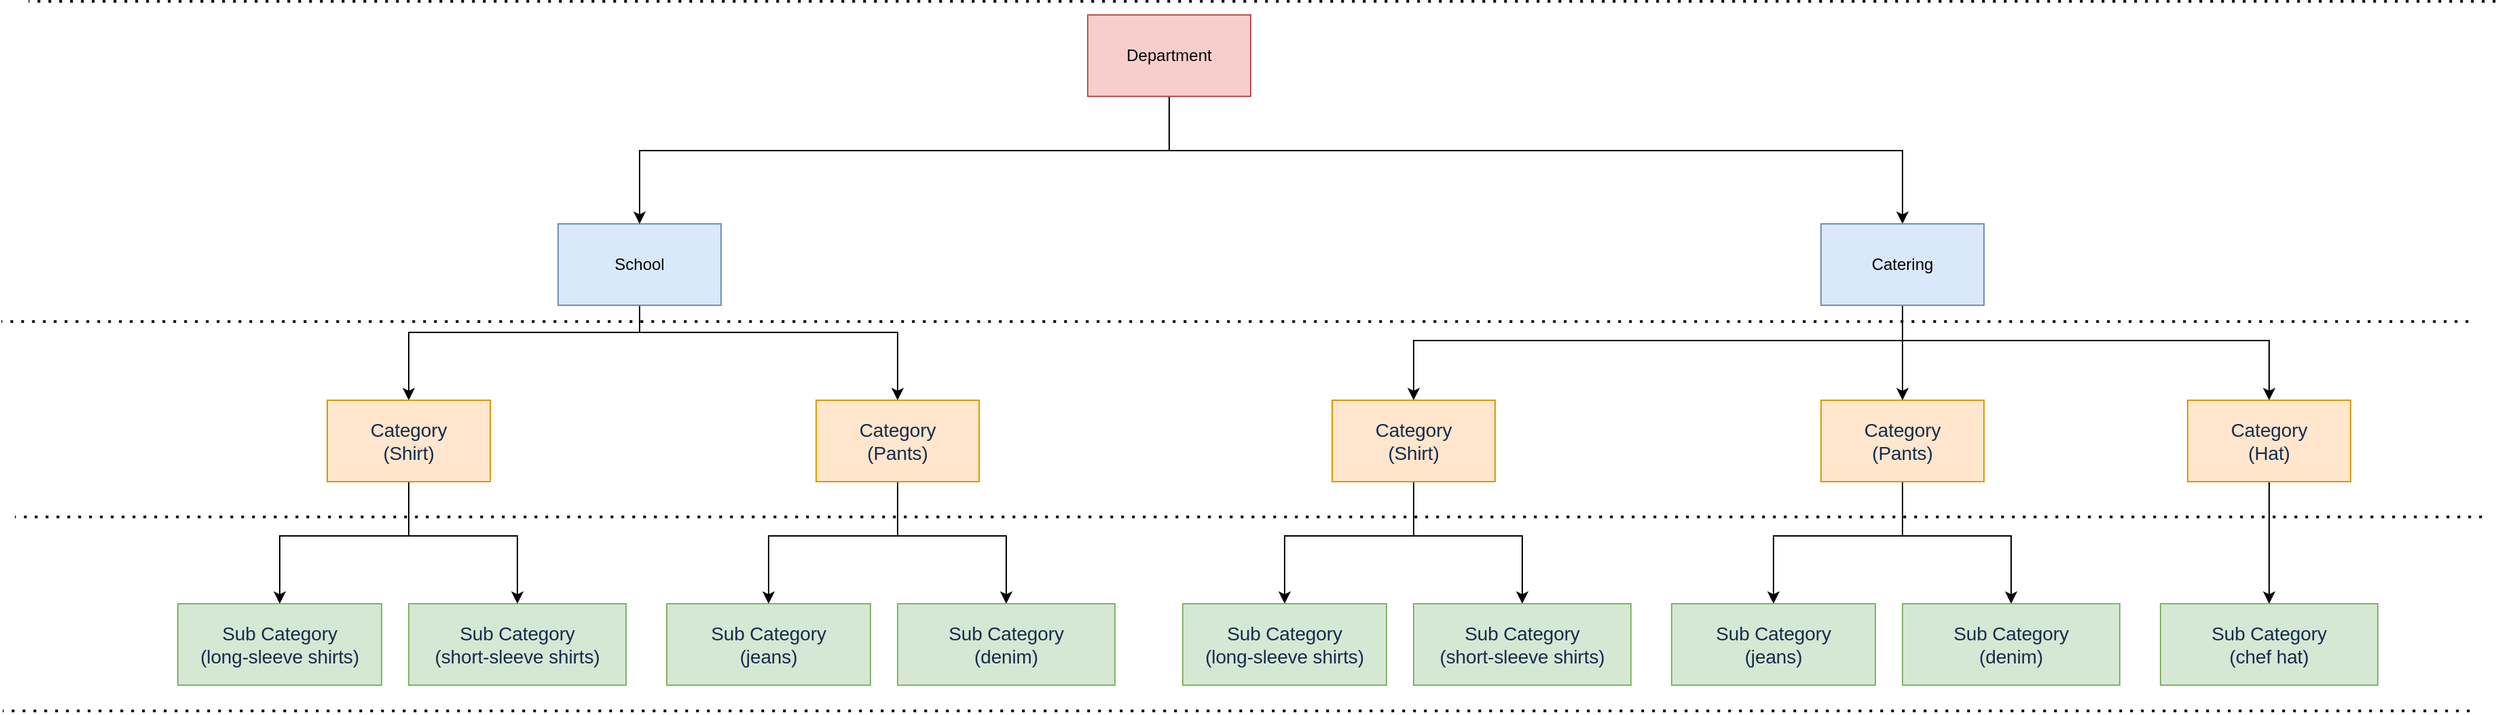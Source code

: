 <mxfile version="13.10.8" type="github"><diagram id="kZ589GfI8IOblIOJ8spm" name="Page-1"><mxGraphModel dx="2404" dy="1023" grid="1" gridSize="10" guides="1" tooltips="1" connect="1" arrows="1" fold="1" page="1" pageScale="1" pageWidth="827" pageHeight="1169" math="0" shadow="0"><root><mxCell id="0"/><mxCell id="1" parent="0"/><mxCell id="fBwYv_W975imU2rZhpQj-3" value="" style="edgeStyle=orthogonalEdgeStyle;rounded=0;orthogonalLoop=1;jettySize=auto;html=1;" edge="1" parent="1" source="fBwYv_W975imU2rZhpQj-1" target="fBwYv_W975imU2rZhpQj-2"><mxGeometry relative="1" as="geometry"><Array as="points"><mxPoint x="210" y="494"/><mxPoint x="40" y="494"/></Array></mxGeometry></mxCell><mxCell id="fBwYv_W975imU2rZhpQj-14" style="edgeStyle=orthogonalEdgeStyle;rounded=0;orthogonalLoop=1;jettySize=auto;html=1;entryX=0.5;entryY=0;entryDx=0;entryDy=0;" edge="1" parent="1" source="fBwYv_W975imU2rZhpQj-1" target="fBwYv_W975imU2rZhpQj-11"><mxGeometry relative="1" as="geometry"><Array as="points"><mxPoint x="210" y="494"/><mxPoint x="400" y="494"/></Array></mxGeometry></mxCell><mxCell id="fBwYv_W975imU2rZhpQj-1" value="School" style="rounded=0;whiteSpace=wrap;html=1;fillColor=#dae8fc;strokeColor=#6c8ebf;" vertex="1" parent="1"><mxGeometry x="150" y="414" width="120" height="60" as="geometry"/></mxCell><mxCell id="fBwYv_W975imU2rZhpQj-5" value="" style="edgeStyle=orthogonalEdgeStyle;rounded=0;orthogonalLoop=1;jettySize=auto;html=1;exitX=0.5;exitY=1;exitDx=0;exitDy=0;" edge="1" parent="1" source="fBwYv_W975imU2rZhpQj-2" target="fBwYv_W975imU2rZhpQj-4"><mxGeometry relative="1" as="geometry"><mxPoint x="140" y="614" as="sourcePoint"/><Array as="points"><mxPoint x="40" y="644"/><mxPoint x="-55" y="644"/></Array></mxGeometry></mxCell><mxCell id="fBwYv_W975imU2rZhpQj-7" style="edgeStyle=orthogonalEdgeStyle;rounded=0;orthogonalLoop=1;jettySize=auto;html=1;" edge="1" parent="1" source="fBwYv_W975imU2rZhpQj-2" target="fBwYv_W975imU2rZhpQj-8"><mxGeometry relative="1" as="geometry"><mxPoint x="80" y="744" as="targetPoint"/><Array as="points"><mxPoint x="40" y="644"/><mxPoint x="120" y="644"/></Array></mxGeometry></mxCell><mxCell id="fBwYv_W975imU2rZhpQj-2" value="&lt;span style=&quot;color: rgb(23 , 43 , 77) ; font-size: 14px ; letter-spacing: -0.07px&quot;&gt;Category&lt;br&gt;(Shirt)&lt;br&gt;&lt;/span&gt;" style="rounded=0;whiteSpace=wrap;html=1;fillColor=#ffe6cc;strokeColor=#d79b00;" vertex="1" parent="1"><mxGeometry x="-20" y="544" width="120" height="60" as="geometry"/></mxCell><mxCell id="fBwYv_W975imU2rZhpQj-4" value="&lt;font color=&quot;#172b4d&quot;&gt;&lt;span style=&quot;font-size: 14px ; letter-spacing: -0.07px&quot;&gt;Sub Category&lt;/span&gt;&lt;/font&gt;&lt;br&gt;&lt;font color=&quot;#172b4d&quot;&gt;&lt;span style=&quot;font-size: 14px ; letter-spacing: -0.07px&quot;&gt;(long-sleeve shirts)&lt;/span&gt;&lt;/font&gt;" style="rounded=0;whiteSpace=wrap;html=1;fillColor=#d5e8d4;strokeColor=#82b366;" vertex="1" parent="1"><mxGeometry x="-130" y="694" width="150" height="60" as="geometry"/></mxCell><mxCell id="fBwYv_W975imU2rZhpQj-8" value="&lt;font color=&quot;#172b4d&quot;&gt;&lt;span style=&quot;font-size: 14px ; letter-spacing: -0.07px&quot;&gt;Sub Category&lt;/span&gt;&lt;/font&gt;&lt;br&gt;&lt;font color=&quot;#172b4d&quot;&gt;&lt;span style=&quot;font-size: 14px ; letter-spacing: -0.07px&quot;&gt;(short-sleeve shirts)&lt;/span&gt;&lt;/font&gt;" style="rounded=0;whiteSpace=wrap;html=1;fillColor=#d5e8d4;strokeColor=#82b366;" vertex="1" parent="1"><mxGeometry x="40" y="694" width="160" height="60" as="geometry"/></mxCell><mxCell id="fBwYv_W975imU2rZhpQj-9" value="" style="edgeStyle=orthogonalEdgeStyle;rounded=0;orthogonalLoop=1;jettySize=auto;html=1;exitX=0.5;exitY=1;exitDx=0;exitDy=0;" edge="1" parent="1" source="fBwYv_W975imU2rZhpQj-11" target="fBwYv_W975imU2rZhpQj-12"><mxGeometry relative="1" as="geometry"><mxPoint x="500" y="614" as="sourcePoint"/><Array as="points"><mxPoint x="400" y="644"/><mxPoint x="305" y="644"/></Array></mxGeometry></mxCell><mxCell id="fBwYv_W975imU2rZhpQj-10" style="edgeStyle=orthogonalEdgeStyle;rounded=0;orthogonalLoop=1;jettySize=auto;html=1;" edge="1" parent="1" source="fBwYv_W975imU2rZhpQj-11" target="fBwYv_W975imU2rZhpQj-13"><mxGeometry relative="1" as="geometry"><mxPoint x="440" y="744" as="targetPoint"/><Array as="points"><mxPoint x="400" y="644"/><mxPoint x="480" y="644"/></Array></mxGeometry></mxCell><mxCell id="fBwYv_W975imU2rZhpQj-11" value="&lt;font color=&quot;#172b4d&quot;&gt;&lt;span style=&quot;font-size: 14px ; letter-spacing: -0.07px&quot;&gt;Category&lt;/span&gt;&lt;/font&gt;&lt;br&gt;&lt;font color=&quot;#172b4d&quot;&gt;&lt;span style=&quot;font-size: 14px ; letter-spacing: -0.07px&quot;&gt;(Pants)&lt;/span&gt;&lt;/font&gt;" style="rounded=0;whiteSpace=wrap;html=1;fillColor=#ffe6cc;strokeColor=#d79b00;" vertex="1" parent="1"><mxGeometry x="340" y="544" width="120" height="60" as="geometry"/></mxCell><mxCell id="fBwYv_W975imU2rZhpQj-12" value="&lt;font color=&quot;#172b4d&quot;&gt;&lt;span style=&quot;font-size: 14px ; letter-spacing: -0.07px&quot;&gt;Sub Category&lt;/span&gt;&lt;/font&gt;&lt;br&gt;&lt;font color=&quot;#172b4d&quot;&gt;&lt;span style=&quot;font-size: 14px ; letter-spacing: -0.07px&quot;&gt;(jeans&lt;/span&gt;&lt;span style=&quot;font-size: 14px ; letter-spacing: -0.07px&quot;&gt;)&lt;/span&gt;&lt;/font&gt;" style="rounded=0;whiteSpace=wrap;html=1;fillColor=#d5e8d4;strokeColor=#82b366;" vertex="1" parent="1"><mxGeometry x="230" y="694" width="150" height="60" as="geometry"/></mxCell><mxCell id="fBwYv_W975imU2rZhpQj-13" value="&lt;font color=&quot;#172b4d&quot;&gt;&lt;span style=&quot;font-size: 14px ; letter-spacing: -0.07px&quot;&gt;Sub Category&lt;/span&gt;&lt;/font&gt;&lt;br&gt;&lt;font color=&quot;#172b4d&quot;&gt;&lt;span style=&quot;font-size: 14px ; letter-spacing: -0.07px&quot;&gt;(denim&lt;/span&gt;&lt;span style=&quot;font-size: 14px ; letter-spacing: -0.07px&quot;&gt;)&lt;/span&gt;&lt;/font&gt;" style="rounded=0;whiteSpace=wrap;html=1;fillColor=#d5e8d4;strokeColor=#82b366;" vertex="1" parent="1"><mxGeometry x="400" y="694" width="160" height="60" as="geometry"/></mxCell><mxCell id="fBwYv_W975imU2rZhpQj-30" style="edgeStyle=orthogonalEdgeStyle;rounded=0;orthogonalLoop=1;jettySize=auto;html=1;" edge="1" parent="1" source="fBwYv_W975imU2rZhpQj-16" target="fBwYv_W975imU2rZhpQj-1"><mxGeometry relative="1" as="geometry"><Array as="points"><mxPoint x="600" y="360"/><mxPoint x="210" y="360"/></Array></mxGeometry></mxCell><mxCell id="fBwYv_W975imU2rZhpQj-31" style="edgeStyle=orthogonalEdgeStyle;rounded=0;orthogonalLoop=1;jettySize=auto;html=1;" edge="1" parent="1" source="fBwYv_W975imU2rZhpQj-16" target="fBwYv_W975imU2rZhpQj-19"><mxGeometry relative="1" as="geometry"><Array as="points"><mxPoint x="600" y="360"/><mxPoint x="1140" y="360"/></Array></mxGeometry></mxCell><mxCell id="fBwYv_W975imU2rZhpQj-16" value="Department" style="rounded=0;whiteSpace=wrap;html=1;fillColor=#f8cecc;strokeColor=#b85450;" vertex="1" parent="1"><mxGeometry x="540" y="260" width="120" height="60" as="geometry"/></mxCell><mxCell id="fBwYv_W975imU2rZhpQj-18" style="edgeStyle=orthogonalEdgeStyle;rounded=0;orthogonalLoop=1;jettySize=auto;html=1;entryX=0.5;entryY=0;entryDx=0;entryDy=0;exitX=0.5;exitY=1;exitDx=0;exitDy=0;" edge="1" parent="1" source="fBwYv_W975imU2rZhpQj-19" target="fBwYv_W975imU2rZhpQj-27"><mxGeometry relative="1" as="geometry"><Array as="points"><mxPoint x="1140" y="480"/><mxPoint x="1140" y="480"/></Array></mxGeometry></mxCell><mxCell id="fBwYv_W975imU2rZhpQj-33" style="edgeStyle=orthogonalEdgeStyle;rounded=0;orthogonalLoop=1;jettySize=auto;html=1;entryX=0.5;entryY=0;entryDx=0;entryDy=0;exitX=0.5;exitY=0;exitDx=0;exitDy=0;" edge="1" parent="1" source="fBwYv_W975imU2rZhpQj-27" target="fBwYv_W975imU2rZhpQj-32"><mxGeometry relative="1" as="geometry"><mxPoint x="1140" y="490" as="sourcePoint"/><Array as="points"><mxPoint x="1140" y="500"/><mxPoint x="1410" y="500"/></Array></mxGeometry></mxCell><mxCell id="fBwYv_W975imU2rZhpQj-36" style="edgeStyle=orthogonalEdgeStyle;rounded=0;orthogonalLoop=1;jettySize=auto;html=1;" edge="1" parent="1" source="fBwYv_W975imU2rZhpQj-19" target="fBwYv_W975imU2rZhpQj-22"><mxGeometry relative="1" as="geometry"><Array as="points"><mxPoint x="1140" y="500"/><mxPoint x="780" y="500"/></Array></mxGeometry></mxCell><mxCell id="fBwYv_W975imU2rZhpQj-19" value="Catering" style="rounded=0;whiteSpace=wrap;html=1;fillColor=#dae8fc;strokeColor=#6c8ebf;" vertex="1" parent="1"><mxGeometry x="1080" y="414" width="120" height="60" as="geometry"/></mxCell><mxCell id="fBwYv_W975imU2rZhpQj-20" value="" style="edgeStyle=orthogonalEdgeStyle;rounded=0;orthogonalLoop=1;jettySize=auto;html=1;exitX=0.5;exitY=1;exitDx=0;exitDy=0;" edge="1" parent="1" source="fBwYv_W975imU2rZhpQj-22" target="fBwYv_W975imU2rZhpQj-23"><mxGeometry relative="1" as="geometry"><mxPoint x="880" y="614" as="sourcePoint"/><Array as="points"><mxPoint x="780" y="644"/><mxPoint x="685" y="644"/></Array></mxGeometry></mxCell><mxCell id="fBwYv_W975imU2rZhpQj-21" style="edgeStyle=orthogonalEdgeStyle;rounded=0;orthogonalLoop=1;jettySize=auto;html=1;" edge="1" parent="1" source="fBwYv_W975imU2rZhpQj-22" target="fBwYv_W975imU2rZhpQj-24"><mxGeometry relative="1" as="geometry"><mxPoint x="820" y="744" as="targetPoint"/><Array as="points"><mxPoint x="780" y="644"/><mxPoint x="860" y="644"/></Array></mxGeometry></mxCell><mxCell id="fBwYv_W975imU2rZhpQj-22" value="&lt;span style=&quot;color: rgb(23 , 43 , 77) ; font-size: 14px ; letter-spacing: -0.07px&quot;&gt;Category&lt;br&gt;(Shirt)&lt;br&gt;&lt;/span&gt;" style="rounded=0;whiteSpace=wrap;html=1;fillColor=#ffe6cc;strokeColor=#d79b00;" vertex="1" parent="1"><mxGeometry x="720" y="544" width="120" height="60" as="geometry"/></mxCell><mxCell id="fBwYv_W975imU2rZhpQj-23" value="&lt;font color=&quot;#172b4d&quot;&gt;&lt;span style=&quot;font-size: 14px ; letter-spacing: -0.07px&quot;&gt;Sub Category&lt;/span&gt;&lt;/font&gt;&lt;br&gt;&lt;font color=&quot;#172b4d&quot;&gt;&lt;span style=&quot;font-size: 14px ; letter-spacing: -0.07px&quot;&gt;(long-sleeve shirts)&lt;/span&gt;&lt;/font&gt;" style="rounded=0;whiteSpace=wrap;html=1;fillColor=#d5e8d4;strokeColor=#82b366;" vertex="1" parent="1"><mxGeometry x="610" y="694" width="150" height="60" as="geometry"/></mxCell><mxCell id="fBwYv_W975imU2rZhpQj-24" value="&lt;font color=&quot;#172b4d&quot;&gt;&lt;span style=&quot;font-size: 14px ; letter-spacing: -0.07px&quot;&gt;Sub Category&lt;/span&gt;&lt;/font&gt;&lt;br&gt;&lt;font color=&quot;#172b4d&quot;&gt;&lt;span style=&quot;font-size: 14px ; letter-spacing: -0.07px&quot;&gt;(short-sleeve shirts)&lt;/span&gt;&lt;/font&gt;" style="rounded=0;whiteSpace=wrap;html=1;fillColor=#d5e8d4;strokeColor=#82b366;" vertex="1" parent="1"><mxGeometry x="780" y="694" width="160" height="60" as="geometry"/></mxCell><mxCell id="fBwYv_W975imU2rZhpQj-25" value="" style="edgeStyle=orthogonalEdgeStyle;rounded=0;orthogonalLoop=1;jettySize=auto;html=1;exitX=0.5;exitY=1;exitDx=0;exitDy=0;" edge="1" parent="1" source="fBwYv_W975imU2rZhpQj-27" target="fBwYv_W975imU2rZhpQj-28"><mxGeometry relative="1" as="geometry"><mxPoint x="1240" y="614" as="sourcePoint"/><Array as="points"><mxPoint x="1140" y="644"/><mxPoint x="1045" y="644"/></Array></mxGeometry></mxCell><mxCell id="fBwYv_W975imU2rZhpQj-26" style="edgeStyle=orthogonalEdgeStyle;rounded=0;orthogonalLoop=1;jettySize=auto;html=1;" edge="1" parent="1" source="fBwYv_W975imU2rZhpQj-27" target="fBwYv_W975imU2rZhpQj-29"><mxGeometry relative="1" as="geometry"><mxPoint x="1180" y="744" as="targetPoint"/><Array as="points"><mxPoint x="1140" y="644"/><mxPoint x="1220" y="644"/></Array></mxGeometry></mxCell><mxCell id="fBwYv_W975imU2rZhpQj-27" value="&lt;font color=&quot;#172b4d&quot;&gt;&lt;span style=&quot;font-size: 14px ; letter-spacing: -0.07px&quot;&gt;Category&lt;/span&gt;&lt;/font&gt;&lt;br&gt;&lt;font color=&quot;#172b4d&quot;&gt;&lt;span style=&quot;font-size: 14px ; letter-spacing: -0.07px&quot;&gt;(Pants)&lt;/span&gt;&lt;/font&gt;" style="rounded=0;whiteSpace=wrap;html=1;fillColor=#ffe6cc;strokeColor=#d79b00;" vertex="1" parent="1"><mxGeometry x="1080" y="544" width="120" height="60" as="geometry"/></mxCell><mxCell id="fBwYv_W975imU2rZhpQj-28" value="&lt;font color=&quot;#172b4d&quot;&gt;&lt;span style=&quot;font-size: 14px ; letter-spacing: -0.07px&quot;&gt;Sub Category&lt;/span&gt;&lt;/font&gt;&lt;br&gt;&lt;font color=&quot;#172b4d&quot;&gt;&lt;span style=&quot;font-size: 14px ; letter-spacing: -0.07px&quot;&gt;(jeans&lt;/span&gt;&lt;span style=&quot;font-size: 14px ; letter-spacing: -0.07px&quot;&gt;)&lt;/span&gt;&lt;/font&gt;" style="rounded=0;whiteSpace=wrap;html=1;fillColor=#d5e8d4;strokeColor=#82b366;" vertex="1" parent="1"><mxGeometry x="970" y="694" width="150" height="60" as="geometry"/></mxCell><mxCell id="fBwYv_W975imU2rZhpQj-29" value="&lt;font color=&quot;#172b4d&quot;&gt;&lt;span style=&quot;font-size: 14px ; letter-spacing: -0.07px&quot;&gt;Sub Category&lt;/span&gt;&lt;/font&gt;&lt;br&gt;&lt;font color=&quot;#172b4d&quot;&gt;&lt;span style=&quot;font-size: 14px ; letter-spacing: -0.07px&quot;&gt;(denim&lt;/span&gt;&lt;span style=&quot;font-size: 14px ; letter-spacing: -0.07px&quot;&gt;)&lt;/span&gt;&lt;/font&gt;" style="rounded=0;whiteSpace=wrap;html=1;fillColor=#d5e8d4;strokeColor=#82b366;" vertex="1" parent="1"><mxGeometry x="1140" y="694" width="160" height="60" as="geometry"/></mxCell><mxCell id="fBwYv_W975imU2rZhpQj-35" style="edgeStyle=orthogonalEdgeStyle;rounded=0;orthogonalLoop=1;jettySize=auto;html=1;entryX=0.5;entryY=0;entryDx=0;entryDy=0;" edge="1" parent="1" source="fBwYv_W975imU2rZhpQj-32" target="fBwYv_W975imU2rZhpQj-34"><mxGeometry relative="1" as="geometry"/></mxCell><mxCell id="fBwYv_W975imU2rZhpQj-32" value="&lt;font color=&quot;#172b4d&quot;&gt;&lt;span style=&quot;font-size: 14px ; letter-spacing: -0.07px&quot;&gt;Category&lt;/span&gt;&lt;/font&gt;&lt;br&gt;&lt;font color=&quot;#172b4d&quot;&gt;&lt;span style=&quot;font-size: 14px ; letter-spacing: -0.07px&quot;&gt;(Hat)&lt;/span&gt;&lt;/font&gt;" style="rounded=0;whiteSpace=wrap;html=1;fillColor=#ffe6cc;strokeColor=#d79b00;" vertex="1" parent="1"><mxGeometry x="1350" y="544" width="120" height="60" as="geometry"/></mxCell><mxCell id="fBwYv_W975imU2rZhpQj-34" value="&lt;font color=&quot;#172b4d&quot;&gt;&lt;span style=&quot;font-size: 14px ; letter-spacing: -0.07px&quot;&gt;Sub Category&lt;/span&gt;&lt;/font&gt;&lt;br&gt;&lt;font color=&quot;#172b4d&quot;&gt;&lt;span style=&quot;font-size: 14px ; letter-spacing: -0.07px&quot;&gt;(chef hat&lt;/span&gt;&lt;span style=&quot;font-size: 14px ; letter-spacing: -0.07px&quot;&gt;)&lt;/span&gt;&lt;/font&gt;" style="rounded=0;whiteSpace=wrap;html=1;fillColor=#d5e8d4;strokeColor=#82b366;" vertex="1" parent="1"><mxGeometry x="1330" y="694" width="160" height="60" as="geometry"/></mxCell><mxCell id="fBwYv_W975imU2rZhpQj-37" value="" style="endArrow=none;dashed=1;html=1;dashPattern=1 3;strokeWidth=2;" edge="1" parent="1"><mxGeometry width="50" height="50" relative="1" as="geometry"><mxPoint x="1556.667" y="486" as="sourcePoint"/><mxPoint x="-260" y="486" as="targetPoint"/></mxGeometry></mxCell><mxCell id="fBwYv_W975imU2rZhpQj-38" value="" style="endArrow=none;dashed=1;html=1;dashPattern=1 3;strokeWidth=2;" edge="1" parent="1"><mxGeometry width="50" height="50" relative="1" as="geometry"><mxPoint x="1576.667" y="250" as="sourcePoint"/><mxPoint x="-240" y="250" as="targetPoint"/></mxGeometry></mxCell><mxCell id="fBwYv_W975imU2rZhpQj-39" value="" style="endArrow=none;dashed=1;html=1;dashPattern=1 3;strokeWidth=2;" edge="1" parent="1"><mxGeometry width="50" height="50" relative="1" as="geometry"><mxPoint x="1566.667" y="630" as="sourcePoint"/><mxPoint x="-250" y="630" as="targetPoint"/></mxGeometry></mxCell><mxCell id="fBwYv_W975imU2rZhpQj-40" value="" style="endArrow=none;dashed=1;html=1;dashPattern=1 3;strokeWidth=2;" edge="1" parent="1"><mxGeometry width="50" height="50" relative="1" as="geometry"><mxPoint x="1557.667" y="773" as="sourcePoint"/><mxPoint x="-259" y="773" as="targetPoint"/></mxGeometry></mxCell></root></mxGraphModel></diagram></mxfile>